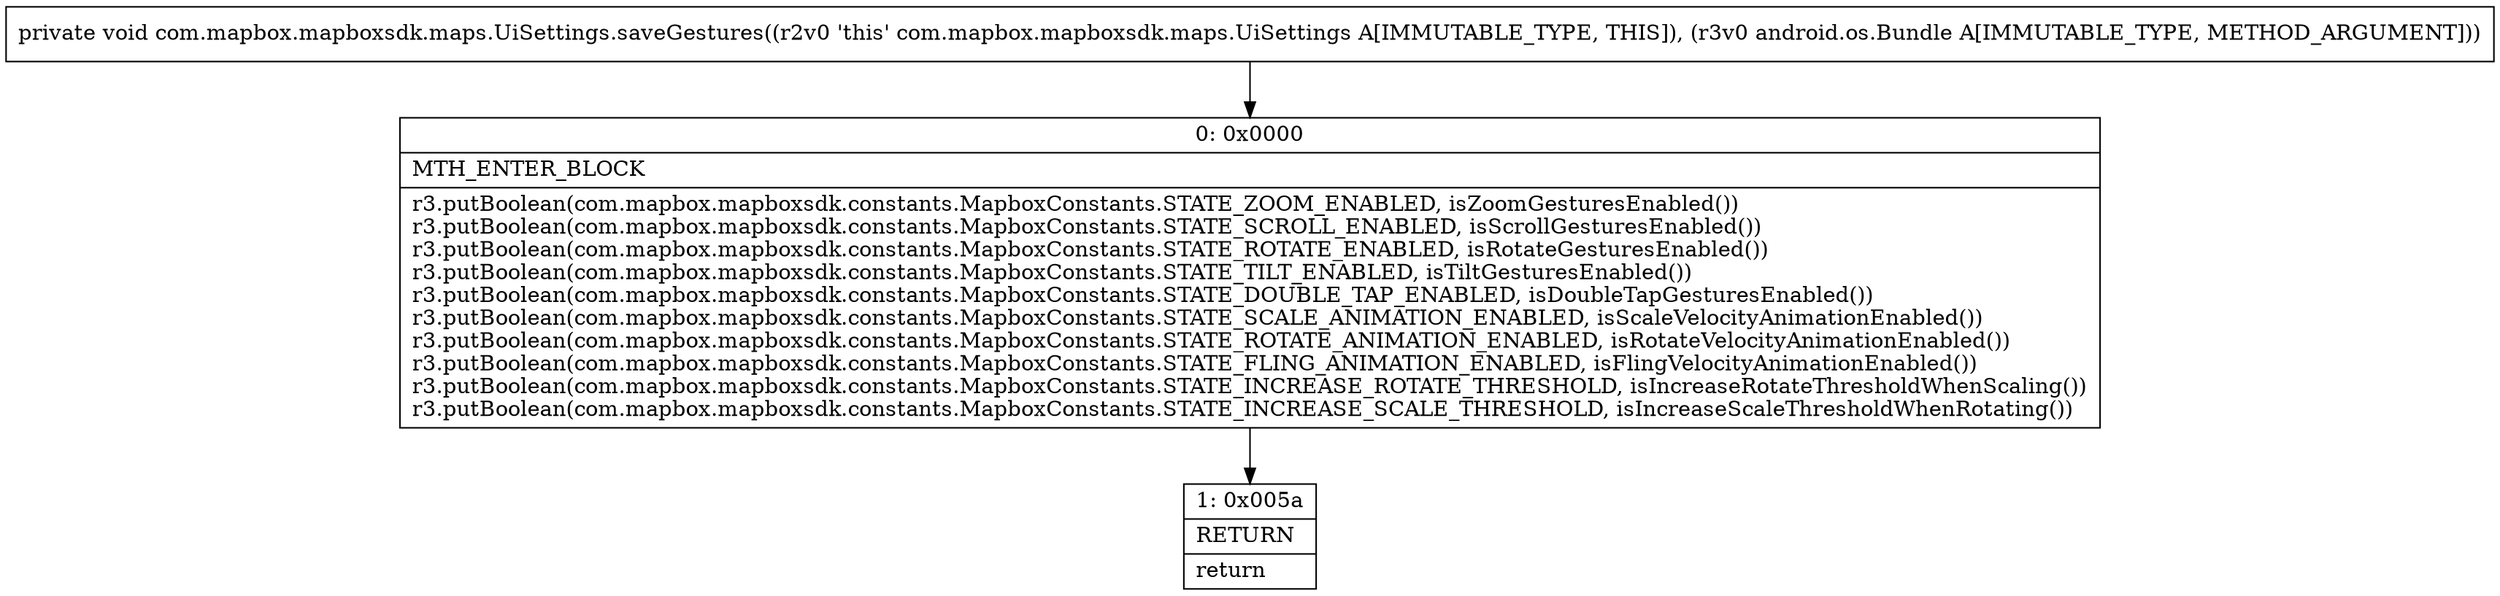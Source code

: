 digraph "CFG forcom.mapbox.mapboxsdk.maps.UiSettings.saveGestures(Landroid\/os\/Bundle;)V" {
Node_0 [shape=record,label="{0\:\ 0x0000|MTH_ENTER_BLOCK\l|r3.putBoolean(com.mapbox.mapboxsdk.constants.MapboxConstants.STATE_ZOOM_ENABLED, isZoomGesturesEnabled())\lr3.putBoolean(com.mapbox.mapboxsdk.constants.MapboxConstants.STATE_SCROLL_ENABLED, isScrollGesturesEnabled())\lr3.putBoolean(com.mapbox.mapboxsdk.constants.MapboxConstants.STATE_ROTATE_ENABLED, isRotateGesturesEnabled())\lr3.putBoolean(com.mapbox.mapboxsdk.constants.MapboxConstants.STATE_TILT_ENABLED, isTiltGesturesEnabled())\lr3.putBoolean(com.mapbox.mapboxsdk.constants.MapboxConstants.STATE_DOUBLE_TAP_ENABLED, isDoubleTapGesturesEnabled())\lr3.putBoolean(com.mapbox.mapboxsdk.constants.MapboxConstants.STATE_SCALE_ANIMATION_ENABLED, isScaleVelocityAnimationEnabled())\lr3.putBoolean(com.mapbox.mapboxsdk.constants.MapboxConstants.STATE_ROTATE_ANIMATION_ENABLED, isRotateVelocityAnimationEnabled())\lr3.putBoolean(com.mapbox.mapboxsdk.constants.MapboxConstants.STATE_FLING_ANIMATION_ENABLED, isFlingVelocityAnimationEnabled())\lr3.putBoolean(com.mapbox.mapboxsdk.constants.MapboxConstants.STATE_INCREASE_ROTATE_THRESHOLD, isIncreaseRotateThresholdWhenScaling())\lr3.putBoolean(com.mapbox.mapboxsdk.constants.MapboxConstants.STATE_INCREASE_SCALE_THRESHOLD, isIncreaseScaleThresholdWhenRotating())\l}"];
Node_1 [shape=record,label="{1\:\ 0x005a|RETURN\l|return\l}"];
MethodNode[shape=record,label="{private void com.mapbox.mapboxsdk.maps.UiSettings.saveGestures((r2v0 'this' com.mapbox.mapboxsdk.maps.UiSettings A[IMMUTABLE_TYPE, THIS]), (r3v0 android.os.Bundle A[IMMUTABLE_TYPE, METHOD_ARGUMENT])) }"];
MethodNode -> Node_0;
Node_0 -> Node_1;
}

